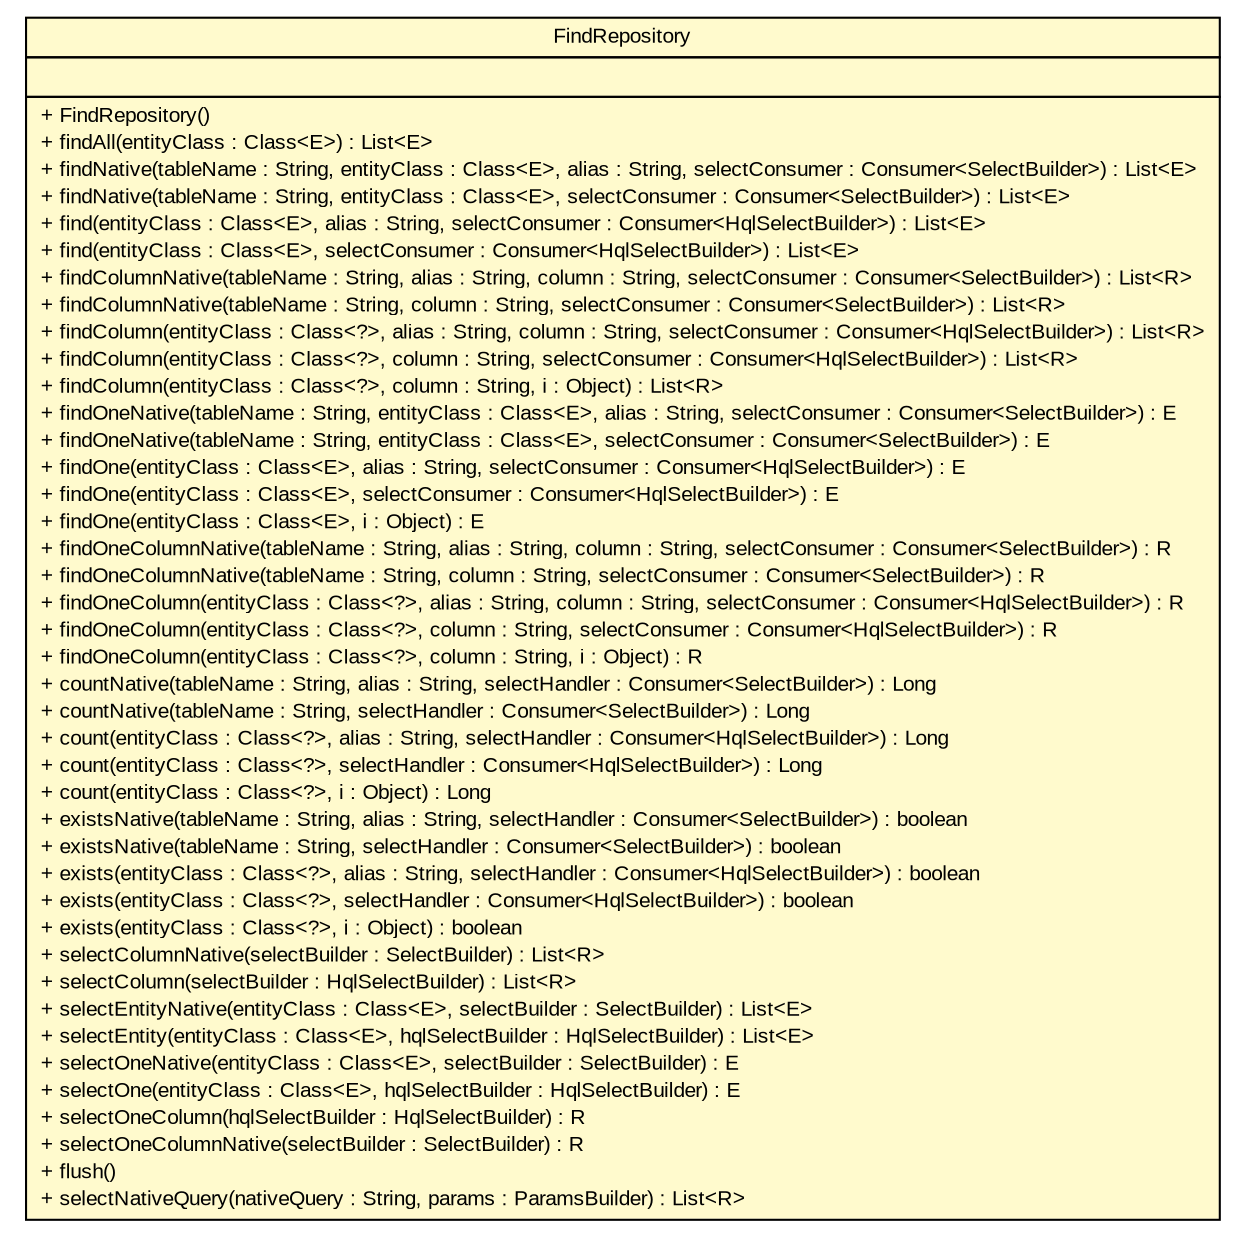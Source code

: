 #!/usr/local/bin/dot
#
# Class diagram 
# Generated by UMLGraph version R5_6 (http://www.umlgraph.org/)
#

digraph G {
	edge [fontname="arial",fontsize=10,labelfontname="arial",labelfontsize=10];
	node [fontname="arial",fontsize=10,shape=plaintext];
	nodesep=0.25;
	ranksep=0.5;
	// br.gov.to.sefaz.persistence.repository.FindRepository
	c8827 [label=<<table title="br.gov.to.sefaz.persistence.repository.FindRepository" border="0" cellborder="1" cellspacing="0" cellpadding="2" port="p" bgcolor="lemonChiffon" href="./FindRepository.html">
		<tr><td><table border="0" cellspacing="0" cellpadding="1">
<tr><td align="center" balign="center"> FindRepository </td></tr>
		</table></td></tr>
		<tr><td><table border="0" cellspacing="0" cellpadding="1">
<tr><td align="left" balign="left">  </td></tr>
		</table></td></tr>
		<tr><td><table border="0" cellspacing="0" cellpadding="1">
<tr><td align="left" balign="left"> + FindRepository() </td></tr>
<tr><td align="left" balign="left"> + findAll(entityClass : Class&lt;E&gt;) : List&lt;E&gt; </td></tr>
<tr><td align="left" balign="left"> + findNative(tableName : String, entityClass : Class&lt;E&gt;, alias : String, selectConsumer : Consumer&lt;SelectBuilder&gt;) : List&lt;E&gt; </td></tr>
<tr><td align="left" balign="left"> + findNative(tableName : String, entityClass : Class&lt;E&gt;, selectConsumer : Consumer&lt;SelectBuilder&gt;) : List&lt;E&gt; </td></tr>
<tr><td align="left" balign="left"> + find(entityClass : Class&lt;E&gt;, alias : String, selectConsumer : Consumer&lt;HqlSelectBuilder&gt;) : List&lt;E&gt; </td></tr>
<tr><td align="left" balign="left"> + find(entityClass : Class&lt;E&gt;, selectConsumer : Consumer&lt;HqlSelectBuilder&gt;) : List&lt;E&gt; </td></tr>
<tr><td align="left" balign="left"> + findColumnNative(tableName : String, alias : String, column : String, selectConsumer : Consumer&lt;SelectBuilder&gt;) : List&lt;R&gt; </td></tr>
<tr><td align="left" balign="left"> + findColumnNative(tableName : String, column : String, selectConsumer : Consumer&lt;SelectBuilder&gt;) : List&lt;R&gt; </td></tr>
<tr><td align="left" balign="left"> + findColumn(entityClass : Class&lt;?&gt;, alias : String, column : String, selectConsumer : Consumer&lt;HqlSelectBuilder&gt;) : List&lt;R&gt; </td></tr>
<tr><td align="left" balign="left"> + findColumn(entityClass : Class&lt;?&gt;, column : String, selectConsumer : Consumer&lt;HqlSelectBuilder&gt;) : List&lt;R&gt; </td></tr>
<tr><td align="left" balign="left"> + findColumn(entityClass : Class&lt;?&gt;, column : String, i : Object) : List&lt;R&gt; </td></tr>
<tr><td align="left" balign="left"> + findOneNative(tableName : String, entityClass : Class&lt;E&gt;, alias : String, selectConsumer : Consumer&lt;SelectBuilder&gt;) : E </td></tr>
<tr><td align="left" balign="left"> + findOneNative(tableName : String, entityClass : Class&lt;E&gt;, selectConsumer : Consumer&lt;SelectBuilder&gt;) : E </td></tr>
<tr><td align="left" balign="left"> + findOne(entityClass : Class&lt;E&gt;, alias : String, selectConsumer : Consumer&lt;HqlSelectBuilder&gt;) : E </td></tr>
<tr><td align="left" balign="left"> + findOne(entityClass : Class&lt;E&gt;, selectConsumer : Consumer&lt;HqlSelectBuilder&gt;) : E </td></tr>
<tr><td align="left" balign="left"> + findOne(entityClass : Class&lt;E&gt;, i : Object) : E </td></tr>
<tr><td align="left" balign="left"> + findOneColumnNative(tableName : String, alias : String, column : String, selectConsumer : Consumer&lt;SelectBuilder&gt;) : R </td></tr>
<tr><td align="left" balign="left"> + findOneColumnNative(tableName : String, column : String, selectConsumer : Consumer&lt;SelectBuilder&gt;) : R </td></tr>
<tr><td align="left" balign="left"> + findOneColumn(entityClass : Class&lt;?&gt;, alias : String, column : String, selectConsumer : Consumer&lt;HqlSelectBuilder&gt;) : R </td></tr>
<tr><td align="left" balign="left"> + findOneColumn(entityClass : Class&lt;?&gt;, column : String, selectConsumer : Consumer&lt;HqlSelectBuilder&gt;) : R </td></tr>
<tr><td align="left" balign="left"> + findOneColumn(entityClass : Class&lt;?&gt;, column : String, i : Object) : R </td></tr>
<tr><td align="left" balign="left"> + countNative(tableName : String, alias : String, selectHandler : Consumer&lt;SelectBuilder&gt;) : Long </td></tr>
<tr><td align="left" balign="left"> + countNative(tableName : String, selectHandler : Consumer&lt;SelectBuilder&gt;) : Long </td></tr>
<tr><td align="left" balign="left"> + count(entityClass : Class&lt;?&gt;, alias : String, selectHandler : Consumer&lt;HqlSelectBuilder&gt;) : Long </td></tr>
<tr><td align="left" balign="left"> + count(entityClass : Class&lt;?&gt;, selectHandler : Consumer&lt;HqlSelectBuilder&gt;) : Long </td></tr>
<tr><td align="left" balign="left"> + count(entityClass : Class&lt;?&gt;, i : Object) : Long </td></tr>
<tr><td align="left" balign="left"> + existsNative(tableName : String, alias : String, selectHandler : Consumer&lt;SelectBuilder&gt;) : boolean </td></tr>
<tr><td align="left" balign="left"> + existsNative(tableName : String, selectHandler : Consumer&lt;SelectBuilder&gt;) : boolean </td></tr>
<tr><td align="left" balign="left"> + exists(entityClass : Class&lt;?&gt;, alias : String, selectHandler : Consumer&lt;HqlSelectBuilder&gt;) : boolean </td></tr>
<tr><td align="left" balign="left"> + exists(entityClass : Class&lt;?&gt;, selectHandler : Consumer&lt;HqlSelectBuilder&gt;) : boolean </td></tr>
<tr><td align="left" balign="left"> + exists(entityClass : Class&lt;?&gt;, i : Object) : boolean </td></tr>
<tr><td align="left" balign="left"> + selectColumnNative(selectBuilder : SelectBuilder) : List&lt;R&gt; </td></tr>
<tr><td align="left" balign="left"> + selectColumn(selectBuilder : HqlSelectBuilder) : List&lt;R&gt; </td></tr>
<tr><td align="left" balign="left"> + selectEntityNative(entityClass : Class&lt;E&gt;, selectBuilder : SelectBuilder) : List&lt;E&gt; </td></tr>
<tr><td align="left" balign="left"> + selectEntity(entityClass : Class&lt;E&gt;, hqlSelectBuilder : HqlSelectBuilder) : List&lt;E&gt; </td></tr>
<tr><td align="left" balign="left"> + selectOneNative(entityClass : Class&lt;E&gt;, selectBuilder : SelectBuilder) : E </td></tr>
<tr><td align="left" balign="left"> + selectOne(entityClass : Class&lt;E&gt;, hqlSelectBuilder : HqlSelectBuilder) : E </td></tr>
<tr><td align="left" balign="left"> + selectOneColumn(hqlSelectBuilder : HqlSelectBuilder) : R </td></tr>
<tr><td align="left" balign="left"> + selectOneColumnNative(selectBuilder : SelectBuilder) : R </td></tr>
<tr><td align="left" balign="left"> + flush() </td></tr>
<tr><td align="left" balign="left"> + selectNativeQuery(nativeQuery : String, params : ParamsBuilder) : List&lt;R&gt; </td></tr>
		</table></td></tr>
		</table>>, URL="./FindRepository.html", fontname="arial", fontcolor="black", fontsize=10.0];
}

